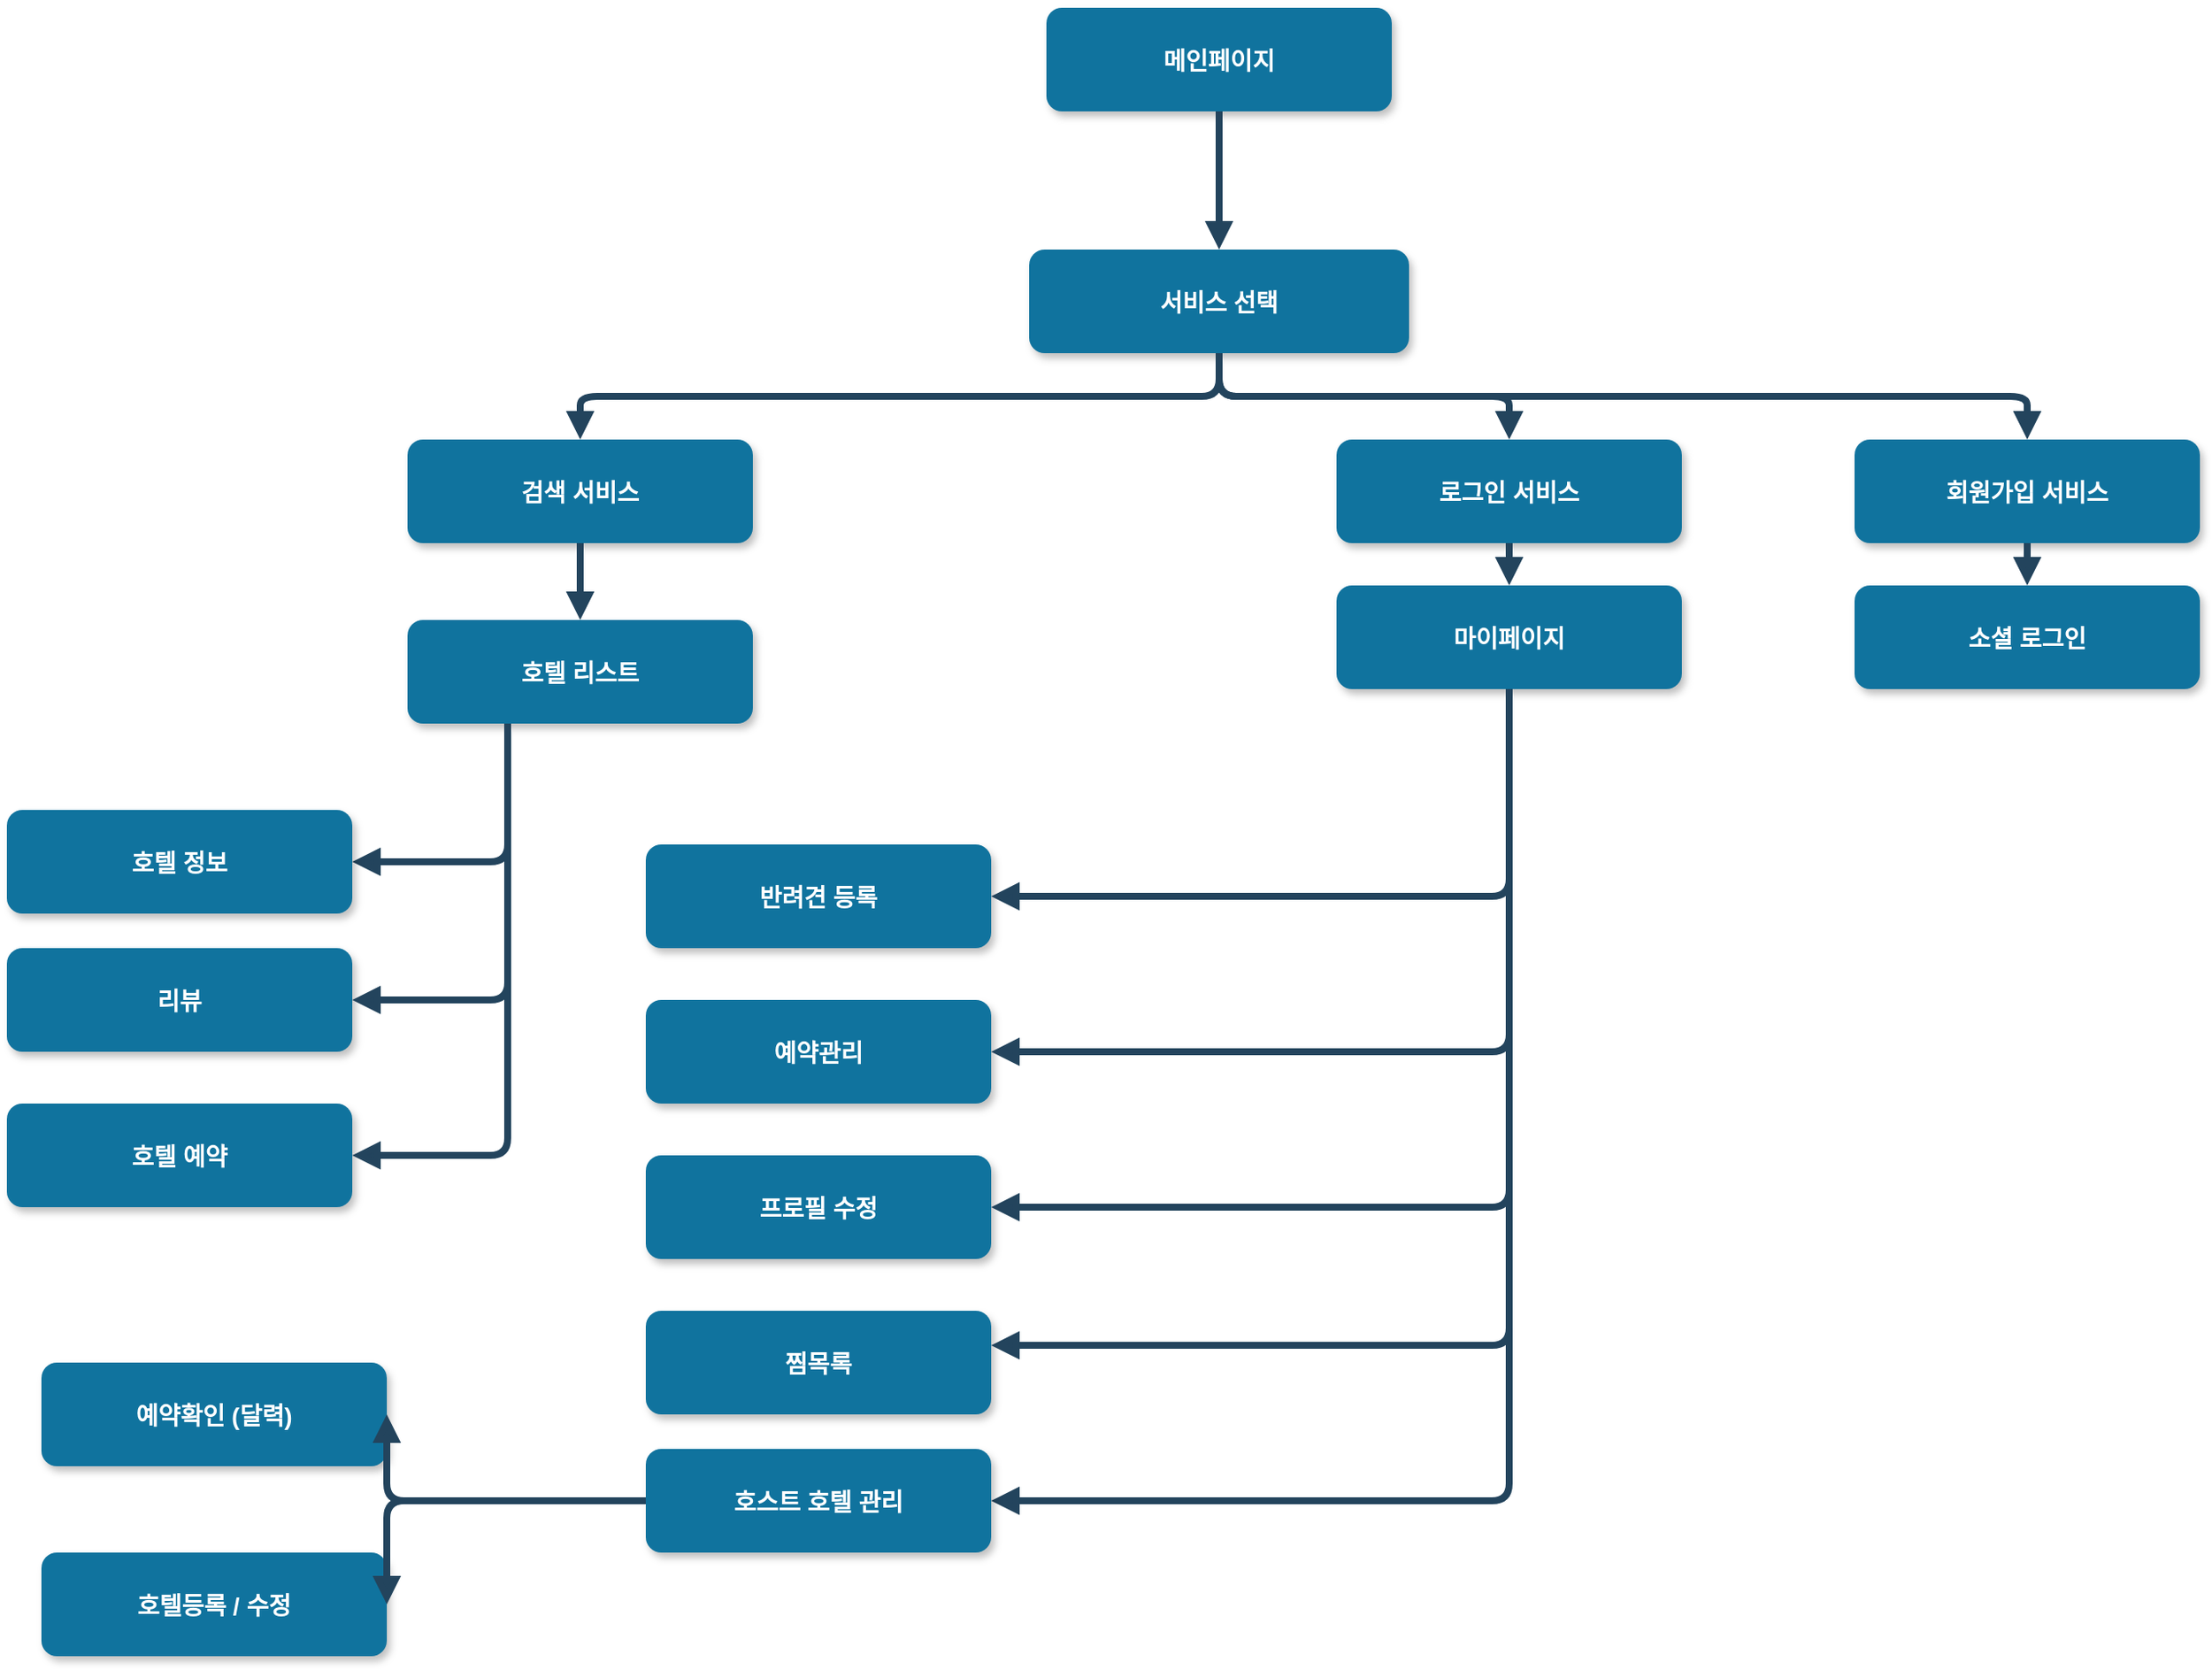 <mxfile version="14.8.5" type="device"><diagram name="Page-1" id="97916047-d0de-89f5-080d-49f4d83e522f"><mxGraphModel dx="1422" dy="762" grid="1" gridSize="10" guides="1" tooltips="1" connect="1" arrows="1" fold="1" page="1" pageScale="1.5" pageWidth="1169" pageHeight="827" background="none" math="0" shadow="0"><root><mxCell id="0"/><mxCell id="1" parent="0"/><mxCell id="2" value="메인페이지" style="rounded=1;fillColor=#10739E;strokeColor=none;shadow=1;gradientColor=none;fontStyle=1;fontColor=#FFFFFF;fontSize=14;" parent="1" vertex="1"><mxGeometry x="672" y="205.5" width="200" height="60" as="geometry"/></mxCell><mxCell id="3" value="서비스 선택" style="rounded=1;fillColor=#10739E;strokeColor=none;shadow=1;gradientColor=none;fontStyle=1;fontColor=#FFFFFF;fontSize=14;" parent="1" vertex="1"><mxGeometry x="662" y="345.5" width="220" height="60" as="geometry"/></mxCell><mxCell id="4" value="검색 서비스" style="rounded=1;fillColor=#10739E;strokeColor=none;shadow=1;gradientColor=none;fontStyle=1;fontColor=#FFFFFF;fontSize=14;" parent="1" vertex="1"><mxGeometry x="302" y="455.5" width="200" height="60" as="geometry"/></mxCell><mxCell id="5" value="로그인 서비스" style="rounded=1;fillColor=#10739E;strokeColor=none;shadow=1;gradientColor=none;fontStyle=1;fontColor=#FFFFFF;fontSize=14;" parent="1" vertex="1"><mxGeometry x="840" y="455.5" width="200" height="60" as="geometry"/></mxCell><mxCell id="29" value="" style="edgeStyle=elbowEdgeStyle;elbow=vertical;strokeWidth=4;endArrow=block;endFill=1;fontStyle=1;strokeColor=#23445D;" parent="1" source="2" target="3" edge="1"><mxGeometry x="22" y="165.5" width="100" height="100" as="geometry"><mxPoint x="22" y="265.5" as="sourcePoint"/><mxPoint x="122" y="165.5" as="targetPoint"/></mxGeometry></mxCell><mxCell id="30" value="" style="edgeStyle=elbowEdgeStyle;elbow=vertical;strokeWidth=4;endArrow=block;endFill=1;fontStyle=1;strokeColor=#23445D;" parent="1" source="3" target="5" edge="1"><mxGeometry x="22" y="165.5" width="100" height="100" as="geometry"><mxPoint x="22" y="265.5" as="sourcePoint"/><mxPoint x="122" y="165.5" as="targetPoint"/></mxGeometry></mxCell><mxCell id="31" value="" style="edgeStyle=elbowEdgeStyle;elbow=vertical;strokeWidth=4;endArrow=block;endFill=1;fontStyle=1;strokeColor=#23445D;" parent="1" source="3" target="4" edge="1"><mxGeometry x="22" y="165.5" width="100" height="100" as="geometry"><mxPoint x="22" y="265.5" as="sourcePoint"/><mxPoint x="122" y="165.5" as="targetPoint"/></mxGeometry></mxCell><mxCell id="2IKBxA0L6gibazvotIyP-55" value="회원가입 서비스" style="rounded=1;fillColor=#10739E;strokeColor=none;shadow=1;gradientColor=none;fontStyle=1;fontColor=#FFFFFF;fontSize=14;" parent="1" vertex="1"><mxGeometry x="1140" y="455.5" width="200" height="60" as="geometry"/></mxCell><mxCell id="2IKBxA0L6gibazvotIyP-58" value="" style="edgeStyle=elbowEdgeStyle;elbow=vertical;strokeWidth=4;endArrow=block;endFill=1;fontStyle=1;strokeColor=#23445D;exitX=0.5;exitY=1;exitDx=0;exitDy=0;entryX=0.5;entryY=0;entryDx=0;entryDy=0;" parent="1" source="3" target="2IKBxA0L6gibazvotIyP-55" edge="1"><mxGeometry x="32" y="175.5" width="100" height="100" as="geometry"><mxPoint x="830" y="600" as="sourcePoint"/><mxPoint x="412" y="465.5" as="targetPoint"/></mxGeometry></mxCell><mxCell id="2IKBxA0L6gibazvotIyP-59" value="소셜 로그인" style="rounded=1;fillColor=#10739E;strokeColor=none;shadow=1;gradientColor=none;fontStyle=1;fontColor=#FFFFFF;fontSize=14;" parent="1" vertex="1"><mxGeometry x="1140" y="540" width="200" height="60" as="geometry"/></mxCell><mxCell id="2IKBxA0L6gibazvotIyP-61" value="" style="edgeStyle=elbowEdgeStyle;elbow=vertical;strokeWidth=4;endArrow=block;endFill=1;fontStyle=1;strokeColor=#23445D;entryX=0.5;entryY=0;entryDx=0;entryDy=0;" parent="1" source="2IKBxA0L6gibazvotIyP-55" target="2IKBxA0L6gibazvotIyP-59" edge="1"><mxGeometry x="180" y="285.5" width="100" height="100" as="geometry"><mxPoint x="920" y="515.5" as="sourcePoint"/><mxPoint x="910" y="550" as="targetPoint"/></mxGeometry></mxCell><mxCell id="2IKBxA0L6gibazvotIyP-62" value="마이페이지" style="rounded=1;fillColor=#10739E;strokeColor=none;shadow=1;gradientColor=none;fontStyle=1;fontColor=#FFFFFF;fontSize=14;" parent="1" vertex="1"><mxGeometry x="840" y="540" width="200" height="60" as="geometry"/></mxCell><mxCell id="2IKBxA0L6gibazvotIyP-63" value="" style="edgeStyle=elbowEdgeStyle;elbow=vertical;strokeWidth=4;endArrow=block;endFill=1;fontStyle=1;strokeColor=#23445D;entryX=0.5;entryY=0;entryDx=0;entryDy=0;exitX=0.5;exitY=1;exitDx=0;exitDy=0;" parent="1" source="5" target="2IKBxA0L6gibazvotIyP-62" edge="1"><mxGeometry x="-80" y="285.5" width="100" height="100" as="geometry"><mxPoint x="650" y="515.5" as="sourcePoint"/><mxPoint x="650" y="550" as="targetPoint"/></mxGeometry></mxCell><mxCell id="2IKBxA0L6gibazvotIyP-65" value="반려견 등록" style="rounded=1;fillColor=#10739E;strokeColor=none;shadow=1;gradientColor=none;fontStyle=1;fontColor=#FFFFFF;fontSize=14;" parent="1" vertex="1"><mxGeometry x="440" y="690" width="200" height="60" as="geometry"/></mxCell><mxCell id="2IKBxA0L6gibazvotIyP-67" value="" style="edgeStyle=elbowEdgeStyle;elbow=vertical;strokeWidth=4;endArrow=block;endFill=1;fontStyle=1;strokeColor=#23445D;exitX=0.5;exitY=1;exitDx=0;exitDy=0;" parent="1" source="2IKBxA0L6gibazvotIyP-62" target="2IKBxA0L6gibazvotIyP-72" edge="1"><mxGeometry x="-100" y="380" width="100" height="100" as="geometry"><mxPoint x="650" y="620" as="sourcePoint"/><mxPoint x="900" y="800" as="targetPoint"/><Array as="points"><mxPoint x="940" y="1070"/><mxPoint x="480" y="630"/></Array></mxGeometry></mxCell><mxCell id="2IKBxA0L6gibazvotIyP-68" value="" style="edgeStyle=elbowEdgeStyle;elbow=vertical;strokeWidth=4;endArrow=block;endFill=1;fontStyle=1;strokeColor=#23445D;exitX=0.5;exitY=1;exitDx=0;exitDy=0;entryX=1;entryY=0.5;entryDx=0;entryDy=0;" parent="1" source="2IKBxA0L6gibazvotIyP-62" target="2IKBxA0L6gibazvotIyP-65" edge="1"><mxGeometry x="-37" y="390" width="100" height="100" as="geometry"><mxPoint x="703" y="620" as="sourcePoint"/><mxPoint x="690" y="640" as="targetPoint"/><Array as="points"><mxPoint x="790" y="720"/><mxPoint x="840" y="730"/><mxPoint x="960" y="680"/></Array></mxGeometry></mxCell><mxCell id="2IKBxA0L6gibazvotIyP-69" value="예약관리" style="rounded=1;fillColor=#10739E;strokeColor=none;shadow=1;gradientColor=none;fontStyle=1;fontColor=#FFFFFF;fontSize=14;" parent="1" vertex="1"><mxGeometry x="440" y="780" width="200" height="60" as="geometry"/></mxCell><mxCell id="2IKBxA0L6gibazvotIyP-70" value="프로필 수정" style="rounded=1;fillColor=#10739E;strokeColor=none;shadow=1;gradientColor=none;fontStyle=1;fontColor=#FFFFFF;fontSize=14;" parent="1" vertex="1"><mxGeometry x="440" y="870" width="200" height="60" as="geometry"/></mxCell><mxCell id="2IKBxA0L6gibazvotIyP-71" value="찜목록" style="rounded=1;fillColor=#10739E;strokeColor=none;shadow=1;gradientColor=none;fontStyle=1;fontColor=#FFFFFF;fontSize=14;" parent="1" vertex="1"><mxGeometry x="440" y="960" width="200" height="60" as="geometry"/></mxCell><mxCell id="2IKBxA0L6gibazvotIyP-72" value="호스트 호텔 관리" style="rounded=1;fillColor=#10739E;strokeColor=none;shadow=1;gradientColor=none;fontStyle=1;fontColor=#FFFFFF;fontSize=14;" parent="1" vertex="1"><mxGeometry x="440" y="1040" width="200" height="60" as="geometry"/></mxCell><mxCell id="2IKBxA0L6gibazvotIyP-73" value="" style="edgeStyle=elbowEdgeStyle;elbow=vertical;strokeWidth=4;endArrow=block;endFill=1;fontStyle=1;strokeColor=#23445D;exitX=0.5;exitY=1;exitDx=0;exitDy=0;entryX=1;entryY=0.5;entryDx=0;entryDy=0;" parent="1" source="2IKBxA0L6gibazvotIyP-62" target="2IKBxA0L6gibazvotIyP-70" edge="1"><mxGeometry x="-69" y="530" width="100" height="100" as="geometry"><mxPoint x="661" y="760" as="sourcePoint"/><mxPoint x="740" y="710" as="targetPoint"/><Array as="points"><mxPoint x="860" y="900"/></Array></mxGeometry></mxCell><mxCell id="2IKBxA0L6gibazvotIyP-75" value="" style="edgeStyle=elbowEdgeStyle;elbow=vertical;strokeWidth=4;endArrow=block;endFill=1;fontStyle=1;strokeColor=#23445D;exitX=0.5;exitY=1;exitDx=0;exitDy=0;entryX=1;entryY=0.5;entryDx=0;entryDy=0;" parent="1" source="2IKBxA0L6gibazvotIyP-62" target="2IKBxA0L6gibazvotIyP-69" edge="1"><mxGeometry x="-59" y="540" width="100" height="100" as="geometry"><mxPoint x="660" y="630" as="sourcePoint"/><mxPoint x="770" y="830" as="targetPoint"/><Array as="points"><mxPoint x="870" y="810"/></Array></mxGeometry></mxCell><mxCell id="2IKBxA0L6gibazvotIyP-76" value="" style="edgeStyle=elbowEdgeStyle;elbow=vertical;strokeWidth=4;endArrow=block;endFill=1;fontStyle=1;strokeColor=#23445D;exitX=0.5;exitY=1;exitDx=0;exitDy=0;" parent="1" source="2IKBxA0L6gibazvotIyP-62" target="2IKBxA0L6gibazvotIyP-71" edge="1"><mxGeometry x="-27" y="400" width="100" height="100" as="geometry"><mxPoint x="660" y="630" as="sourcePoint"/><mxPoint x="830" y="1010" as="targetPoint"/><Array as="points"><mxPoint x="890" y="980"/></Array></mxGeometry></mxCell><mxCell id="2IKBxA0L6gibazvotIyP-79" value="호텔 리스트" style="rounded=1;fillColor=#10739E;strokeColor=none;shadow=1;gradientColor=none;fontStyle=1;fontColor=#FFFFFF;fontSize=14;" parent="1" vertex="1"><mxGeometry x="302" y="560" width="200" height="60" as="geometry"/></mxCell><mxCell id="2IKBxA0L6gibazvotIyP-80" value="" style="edgeStyle=elbowEdgeStyle;elbow=vertical;strokeWidth=4;endArrow=block;endFill=1;fontStyle=1;strokeColor=#23445D;" parent="1" source="4" target="2IKBxA0L6gibazvotIyP-79" edge="1"><mxGeometry x="-618.5" y="285.5" width="100" height="100" as="geometry"><mxPoint x="401.5" y="515.5" as="sourcePoint"/><mxPoint x="401.5" y="540" as="targetPoint"/></mxGeometry></mxCell><mxCell id="2IKBxA0L6gibazvotIyP-81" value="" style="edgeStyle=elbowEdgeStyle;elbow=vertical;strokeWidth=4;endArrow=block;endFill=1;fontStyle=1;strokeColor=#23445D;entryX=1;entryY=0.5;entryDx=0;entryDy=0;entryPerimeter=0;" parent="1" source="2IKBxA0L6gibazvotIyP-79" target="2IKBxA0L6gibazvotIyP-82" edge="1"><mxGeometry x="-619" y="390" width="100" height="100" as="geometry"><mxPoint x="401.5" y="620" as="sourcePoint"/><mxPoint x="280" y="700" as="targetPoint"/><Array as="points"><mxPoint x="360" y="700"/></Array></mxGeometry></mxCell><mxCell id="2IKBxA0L6gibazvotIyP-82" value="호텔 정보" style="rounded=1;fillColor=#10739E;strokeColor=none;shadow=1;gradientColor=none;fontStyle=1;fontColor=#FFFFFF;fontSize=14;" parent="1" vertex="1"><mxGeometry x="70" y="670" width="200" height="60" as="geometry"/></mxCell><mxCell id="2IKBxA0L6gibazvotIyP-83" value="리뷰" style="rounded=1;fillColor=#10739E;strokeColor=none;shadow=1;gradientColor=none;fontStyle=1;fontColor=#FFFFFF;fontSize=14;" parent="1" vertex="1"><mxGeometry x="70" y="750" width="200" height="60" as="geometry"/></mxCell><mxCell id="2IKBxA0L6gibazvotIyP-84" value="호텔 예약" style="rounded=1;fillColor=#10739E;strokeColor=none;shadow=1;gradientColor=none;fontStyle=1;fontColor=#FFFFFF;fontSize=14;" parent="1" vertex="1"><mxGeometry x="70" y="840" width="200" height="60" as="geometry"/></mxCell><mxCell id="2IKBxA0L6gibazvotIyP-85" value="" style="edgeStyle=elbowEdgeStyle;elbow=vertical;strokeWidth=4;endArrow=block;endFill=1;fontStyle=1;strokeColor=#23445D;" parent="1" target="2IKBxA0L6gibazvotIyP-83" edge="1"><mxGeometry x="-619" y="470" width="100" height="100" as="geometry"><mxPoint x="360" y="680" as="sourcePoint"/><mxPoint x="280" y="780" as="targetPoint"/><Array as="points"><mxPoint x="360" y="780"/></Array></mxGeometry></mxCell><mxCell id="2IKBxA0L6gibazvotIyP-86" value="" style="edgeStyle=elbowEdgeStyle;elbow=vertical;strokeWidth=4;endArrow=block;endFill=1;fontStyle=1;strokeColor=#23445D;" parent="1" edge="1"><mxGeometry x="-619" y="560" width="100" height="100" as="geometry"><mxPoint x="360" y="750" as="sourcePoint"/><mxPoint x="270" y="870" as="targetPoint"/><Array as="points"><mxPoint x="360" y="870"/></Array></mxGeometry></mxCell><mxCell id="JuUX7UJ_edGwnyTsP3TN-31" value="예약확인 (달력)" style="rounded=1;fillColor=#10739E;strokeColor=none;shadow=1;gradientColor=none;fontStyle=1;fontColor=#FFFFFF;fontSize=14;" vertex="1" parent="1"><mxGeometry x="90" y="990" width="200" height="60" as="geometry"/></mxCell><mxCell id="JuUX7UJ_edGwnyTsP3TN-32" value="호텔등록 / 수정" style="rounded=1;fillColor=#10739E;strokeColor=none;shadow=1;gradientColor=none;fontStyle=1;fontColor=#FFFFFF;fontSize=14;" vertex="1" parent="1"><mxGeometry x="90" y="1100" width="200" height="60" as="geometry"/></mxCell><mxCell id="JuUX7UJ_edGwnyTsP3TN-36" value="" style="edgeStyle=elbowEdgeStyle;elbow=vertical;strokeWidth=4;endArrow=block;endFill=1;fontStyle=1;strokeColor=#23445D;entryX=1;entryY=0.5;entryDx=0;entryDy=0;exitX=0;exitY=0.5;exitDx=0;exitDy=0;" edge="1" parent="1" source="2IKBxA0L6gibazvotIyP-72" target="JuUX7UJ_edGwnyTsP3TN-32"><mxGeometry x="-368" y="439.5" width="100" height="100" as="geometry"><mxPoint x="380" y="1130" as="sourcePoint"/><mxPoint x="372" y="1129.5" as="targetPoint"/><Array as="points"><mxPoint x="360" y="1070"/><mxPoint x="212" y="689.5"/></Array></mxGeometry></mxCell><mxCell id="JuUX7UJ_edGwnyTsP3TN-37" value="" style="edgeStyle=elbowEdgeStyle;elbow=vertical;strokeWidth=4;endArrow=block;endFill=1;fontStyle=1;strokeColor=#23445D;entryX=1;entryY=0.5;entryDx=0;entryDy=0;exitX=0;exitY=0.5;exitDx=0;exitDy=0;" edge="1" parent="1" source="2IKBxA0L6gibazvotIyP-72" target="JuUX7UJ_edGwnyTsP3TN-31"><mxGeometry x="-250" y="179.5" width="100" height="100" as="geometry"><mxPoint x="410" y="1070" as="sourcePoint"/><mxPoint x="370" y="1020" as="targetPoint"/><Array as="points"><mxPoint x="390" y="1070"/><mxPoint x="650" y="1019.5"/><mxPoint x="330" y="429.5"/></Array></mxGeometry></mxCell></root></mxGraphModel></diagram></mxfile>